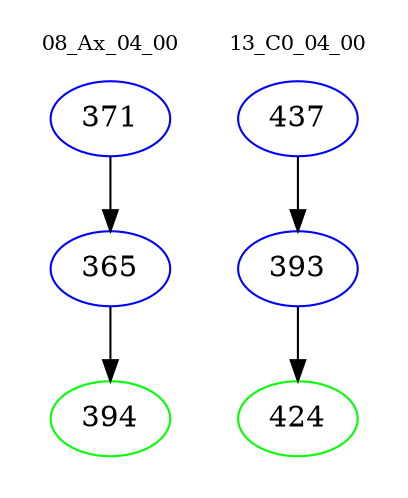 digraph{
subgraph cluster_0 {
color = white
label = "08_Ax_04_00";
fontsize=10;
T0_371 [label="371", color="blue"]
T0_371 -> T0_365 [color="black"]
T0_365 [label="365", color="blue"]
T0_365 -> T0_394 [color="black"]
T0_394 [label="394", color="green"]
}
subgraph cluster_1 {
color = white
label = "13_C0_04_00";
fontsize=10;
T1_437 [label="437", color="blue"]
T1_437 -> T1_393 [color="black"]
T1_393 [label="393", color="blue"]
T1_393 -> T1_424 [color="black"]
T1_424 [label="424", color="green"]
}
}
